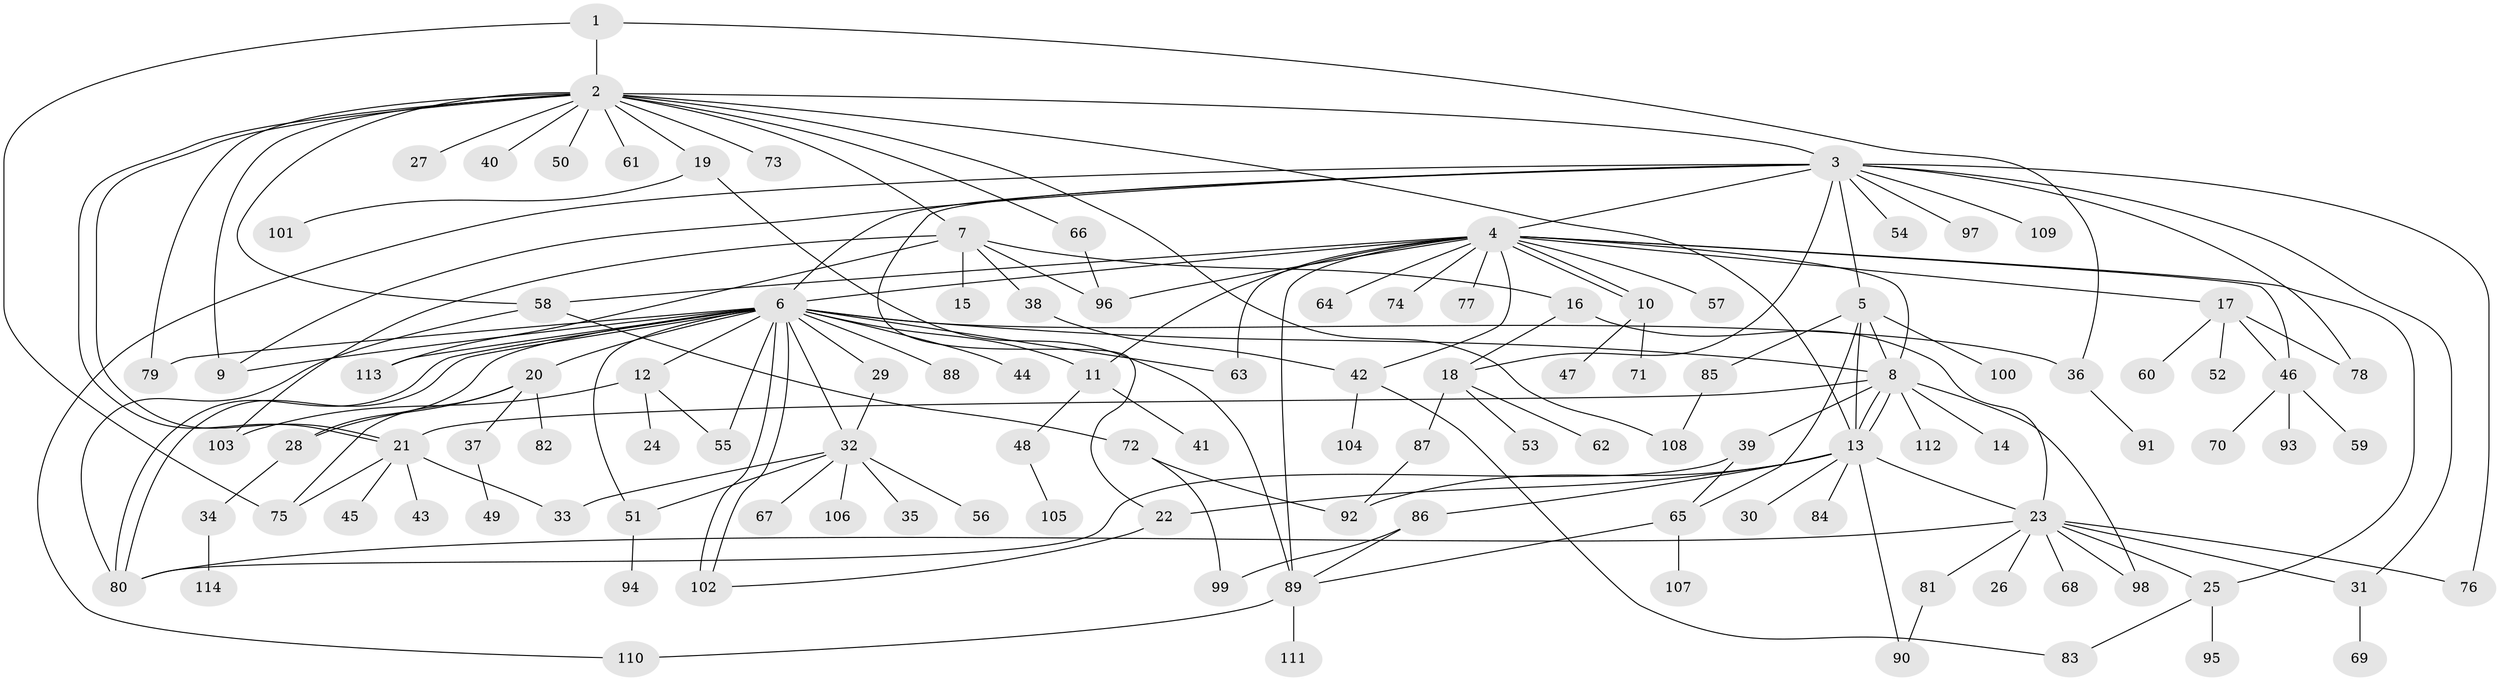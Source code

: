 // coarse degree distribution, {14: 0.022222222222222223, 1: 0.8444444444444444, 2: 0.022222222222222223, 7: 0.022222222222222223, 5: 0.022222222222222223, 8: 0.022222222222222223, 20: 0.022222222222222223, 6: 0.022222222222222223}
// Generated by graph-tools (version 1.1) at 2025/50/03/04/25 21:50:58]
// undirected, 114 vertices, 167 edges
graph export_dot {
graph [start="1"]
  node [color=gray90,style=filled];
  1;
  2;
  3;
  4;
  5;
  6;
  7;
  8;
  9;
  10;
  11;
  12;
  13;
  14;
  15;
  16;
  17;
  18;
  19;
  20;
  21;
  22;
  23;
  24;
  25;
  26;
  27;
  28;
  29;
  30;
  31;
  32;
  33;
  34;
  35;
  36;
  37;
  38;
  39;
  40;
  41;
  42;
  43;
  44;
  45;
  46;
  47;
  48;
  49;
  50;
  51;
  52;
  53;
  54;
  55;
  56;
  57;
  58;
  59;
  60;
  61;
  62;
  63;
  64;
  65;
  66;
  67;
  68;
  69;
  70;
  71;
  72;
  73;
  74;
  75;
  76;
  77;
  78;
  79;
  80;
  81;
  82;
  83;
  84;
  85;
  86;
  87;
  88;
  89;
  90;
  91;
  92;
  93;
  94;
  95;
  96;
  97;
  98;
  99;
  100;
  101;
  102;
  103;
  104;
  105;
  106;
  107;
  108;
  109;
  110;
  111;
  112;
  113;
  114;
  1 -- 2;
  1 -- 36;
  1 -- 75;
  2 -- 3;
  2 -- 7;
  2 -- 9;
  2 -- 13;
  2 -- 19;
  2 -- 21;
  2 -- 21;
  2 -- 27;
  2 -- 40;
  2 -- 50;
  2 -- 58;
  2 -- 61;
  2 -- 66;
  2 -- 73;
  2 -- 79;
  2 -- 108;
  3 -- 4;
  3 -- 5;
  3 -- 6;
  3 -- 9;
  3 -- 18;
  3 -- 22;
  3 -- 31;
  3 -- 54;
  3 -- 76;
  3 -- 78;
  3 -- 97;
  3 -- 109;
  3 -- 110;
  4 -- 6;
  4 -- 8;
  4 -- 10;
  4 -- 10;
  4 -- 11;
  4 -- 17;
  4 -- 25;
  4 -- 42;
  4 -- 46;
  4 -- 57;
  4 -- 58;
  4 -- 63;
  4 -- 64;
  4 -- 74;
  4 -- 77;
  4 -- 89;
  4 -- 96;
  5 -- 8;
  5 -- 13;
  5 -- 65;
  5 -- 85;
  5 -- 100;
  6 -- 8;
  6 -- 9;
  6 -- 11;
  6 -- 12;
  6 -- 20;
  6 -- 28;
  6 -- 29;
  6 -- 32;
  6 -- 36;
  6 -- 44;
  6 -- 51;
  6 -- 55;
  6 -- 63;
  6 -- 79;
  6 -- 80;
  6 -- 80;
  6 -- 88;
  6 -- 102;
  6 -- 102;
  6 -- 113;
  7 -- 15;
  7 -- 16;
  7 -- 38;
  7 -- 96;
  7 -- 103;
  7 -- 113;
  8 -- 13;
  8 -- 13;
  8 -- 14;
  8 -- 21;
  8 -- 39;
  8 -- 98;
  8 -- 112;
  10 -- 47;
  10 -- 71;
  11 -- 41;
  11 -- 48;
  12 -- 24;
  12 -- 55;
  12 -- 103;
  13 -- 22;
  13 -- 23;
  13 -- 30;
  13 -- 84;
  13 -- 86;
  13 -- 90;
  13 -- 92;
  16 -- 18;
  16 -- 23;
  17 -- 46;
  17 -- 52;
  17 -- 60;
  17 -- 78;
  18 -- 53;
  18 -- 62;
  18 -- 87;
  19 -- 89;
  19 -- 101;
  20 -- 28;
  20 -- 37;
  20 -- 75;
  20 -- 82;
  21 -- 33;
  21 -- 43;
  21 -- 45;
  21 -- 75;
  22 -- 102;
  23 -- 25;
  23 -- 26;
  23 -- 31;
  23 -- 68;
  23 -- 76;
  23 -- 80;
  23 -- 81;
  23 -- 98;
  25 -- 83;
  25 -- 95;
  28 -- 34;
  29 -- 32;
  31 -- 69;
  32 -- 33;
  32 -- 35;
  32 -- 51;
  32 -- 56;
  32 -- 67;
  32 -- 106;
  34 -- 114;
  36 -- 91;
  37 -- 49;
  38 -- 42;
  39 -- 65;
  39 -- 80;
  42 -- 83;
  42 -- 104;
  46 -- 59;
  46 -- 70;
  46 -- 93;
  48 -- 105;
  51 -- 94;
  58 -- 72;
  58 -- 80;
  65 -- 89;
  65 -- 107;
  66 -- 96;
  72 -- 92;
  72 -- 99;
  81 -- 90;
  85 -- 108;
  86 -- 89;
  86 -- 99;
  87 -- 92;
  89 -- 110;
  89 -- 111;
}
